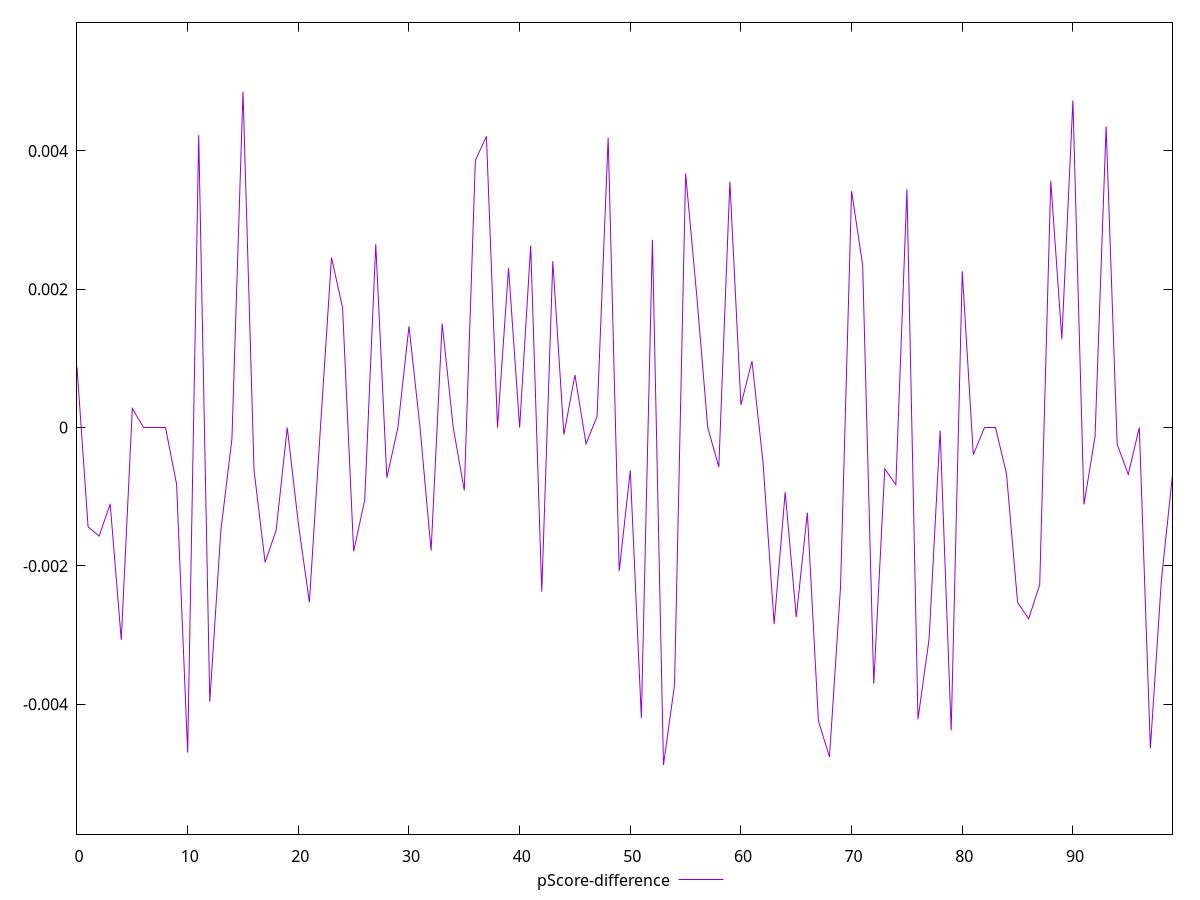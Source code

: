 reset

$pScoreDifference <<EOF
0 0.0008733333333333926
1 -0.0014344444444444049
2 -0.001568888888888842
3 -0.0011044444444444634
4 -0.0030688888888888988
5 0.0002755555555555844
6 0
7 0
8 0
9 -0.0008177777777778061
10 -0.0047000000000000375
11 0.0042255555555555935
12 -0.003962777777471449
13 -0.0014866666666666362
14 -0.00016333333333329314
15 0.004858888888888857
16 -0.0006211111111110723
17 -0.001948888888888889
18 -0.001483333333333392
19 0
20 -0.001383333333333292
21 -0.002526666666666677
22 0
23 0.0024591666661823997
24 0.001728888888888891
25 -0.001788888888888951
26 -0.001048888888888877
27 0.0026508333339976264
28 -0.0007258333335630196
29 0
30 0.0014644444444112947
31 0
32 -0.001777777777777767
33 0.001505000000664225
34 0
35 -0.0009099999999999664
36 0.0038622222222222113
37 0.004210000000000047
38 0
39 0.0023055555555555607
40 0
41 0.0026299999995778034
42 -0.0023716666663272656
43 0.0024061111107261945
44 -0.00010222222222222577
45 0.0007591666669274355
46 -0.00023555555555554442
47 0.00016277777755424605
48 0.004193333333333382
49 -0.002074166667492494
50 -0.0006188888888888355
51 -0.004196666666666626
52 0.0027133333333333454
53 -0.004877777777777759
54 -0.0037183333335755187
55 0.0036733333333333062
56 0.0019199999996151185
57 0
58 -0.0005699999999999594
59 0.0035566666666666524
60 0.0003283333328242266
61 0.0009608333332773444
62 -0.0005111111111111288
63 -0.002841111111111072
64 -0.00093444444444446
65 -0.0027408333324516754
66 -0.0012299999999999534
67 -0.0042400000000000215
68 -0.004762222222222223
69 -0.002306666666666679
70 0.003417777777777742
71 0.0023477777777778375
72 -0.003704444444444399
73 -0.0005966666666666898
74 -0.0008266666666666422
75 0.0034458333339231206
76 -0.004216666666666646
77 -0.0030599999999999516
78 -0.000042222222222276784
79 -0.004379166665797407
80 0.002259166666772172
81 -0.00039222222222223824
82 0
83 0
84 -0.0006700000000000594
85 -0.0025277777777777954
86 -0.002764444444845915
87 -0.002272222222222231
88 0.003566666666666718
89 0.001279166666790843
90 0.004728888888888894
91 -0.0011111111111110628
92 -0.00013222222222220026
93 0.004353333333333431
94 -0.00024111111111113637
95 -0.0006777777777777771
96 0
97 -0.004637777777777741
98 -0.0021966666673931545
99 -0.0006855555555554949
EOF

set key outside below
set xrange [0:99]
set yrange [-0.005877777777777759:0.005858888888888857]
set trange [-0.005877777777777759:0.005858888888888857]
set terminal svg size 640, 500 enhanced background rgb 'white'
set output "report_00015_2021-02-09T16-11-33.973Z/uses-rel-preconnect/samples/pages+cached+noadtech+nomedia/pScore-difference/values.svg"

plot $pScoreDifference title "pScore-difference" with line

reset
